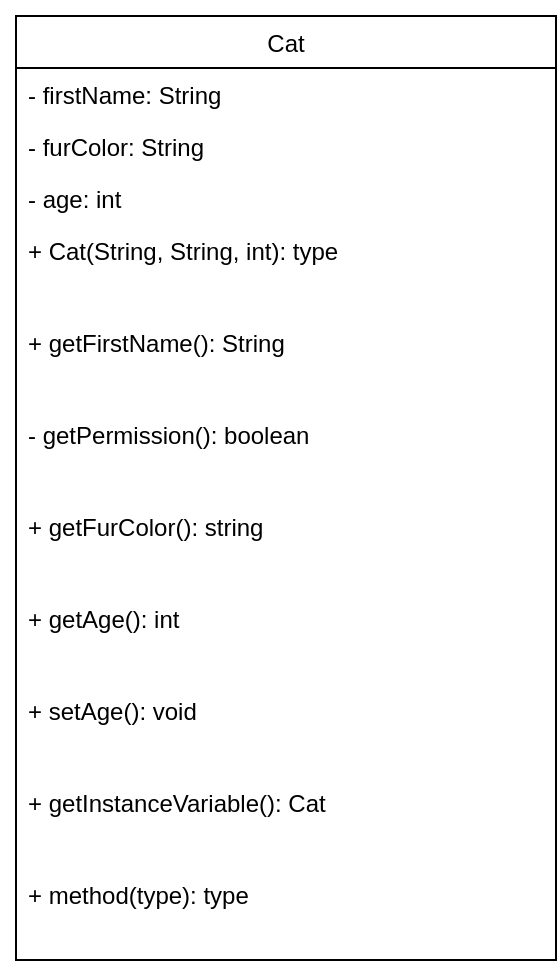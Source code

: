 <mxfile>
    <diagram id="zVDE9YTUxeGrIHKXPhJS" name="Page-1">
        <mxGraphModel dx="880" dy="638" grid="1" gridSize="10" guides="1" tooltips="1" connect="1" arrows="1" fold="1" page="1" pageScale="1" pageWidth="850" pageHeight="1100" math="0" shadow="0">
            <root>
                <mxCell id="0"/>
                <mxCell id="1" parent="0"/>
                <mxCell id="13" style="edgeStyle=none;html=1;exitX=0;exitY=0;exitDx=0;exitDy=0;entryX=0;entryY=0;entryDx=0;entryDy=0;" parent="1" source="2" target="2" edge="1">
                    <mxGeometry relative="1" as="geometry">
                        <mxPoint x="329.667" y="120.444" as="targetPoint"/>
                    </mxGeometry>
                </mxCell>
                <mxCell id="2" value="Cat" style="swimlane;fontStyle=0;childLayout=stackLayout;horizontal=1;startSize=26;fillColor=none;horizontalStack=0;resizeParent=1;resizeParentMax=0;resizeLast=0;collapsible=1;marginBottom=0;" parent="1" vertex="1">
                    <mxGeometry x="330" y="120" width="270" height="472" as="geometry"/>
                </mxCell>
                <mxCell id="3" value="- firstName: String" style="text;strokeColor=none;fillColor=none;align=left;verticalAlign=top;spacingLeft=4;spacingRight=4;overflow=hidden;rotatable=0;points=[[0,0.5],[1,0.5]];portConstraint=eastwest;" parent="2" vertex="1">
                    <mxGeometry y="26" width="270" height="26" as="geometry"/>
                </mxCell>
                <mxCell id="4" value="- furColor: String" style="text;strokeColor=none;fillColor=none;align=left;verticalAlign=top;spacingLeft=4;spacingRight=4;overflow=hidden;rotatable=0;points=[[0,0.5],[1,0.5]];portConstraint=eastwest;" parent="2" vertex="1">
                    <mxGeometry y="52" width="270" height="26" as="geometry"/>
                </mxCell>
                <mxCell id="5" value="- age: int" style="text;strokeColor=none;fillColor=none;align=left;verticalAlign=top;spacingLeft=4;spacingRight=4;overflow=hidden;rotatable=0;points=[[0,0.5],[1,0.5]];portConstraint=eastwest;" parent="2" vertex="1">
                    <mxGeometry y="78" width="270" height="26" as="geometry"/>
                </mxCell>
                <mxCell id="12" value="+ Cat(String, String, int): type" style="text;strokeColor=none;fillColor=none;align=left;verticalAlign=top;spacingLeft=4;spacingRight=4;overflow=hidden;rotatable=0;points=[[0,0.5],[1,0.5]];portConstraint=eastwest;" parent="2" vertex="1">
                    <mxGeometry y="104" width="270" height="46" as="geometry"/>
                </mxCell>
                <mxCell id="15" value="+ getFirstName(): String" style="text;strokeColor=none;fillColor=none;align=left;verticalAlign=top;spacingLeft=4;spacingRight=4;overflow=hidden;rotatable=0;points=[[0,0.5],[1,0.5]];portConstraint=eastwest;" parent="2" vertex="1">
                    <mxGeometry y="150" width="270" height="46" as="geometry"/>
                </mxCell>
                <mxCell id="16" value="- getPermission(): boolean" style="text;strokeColor=none;fillColor=none;align=left;verticalAlign=top;spacingLeft=4;spacingRight=4;overflow=hidden;rotatable=0;points=[[0,0.5],[1,0.5]];portConstraint=eastwest;" parent="2" vertex="1">
                    <mxGeometry y="196" width="270" height="46" as="geometry"/>
                </mxCell>
                <mxCell id="24" value="+ getFurColor(): string" style="text;strokeColor=none;fillColor=none;align=left;verticalAlign=top;spacingLeft=4;spacingRight=4;overflow=hidden;rotatable=0;points=[[0,0.5],[1,0.5]];portConstraint=eastwest;" parent="2" vertex="1">
                    <mxGeometry y="242" width="270" height="46" as="geometry"/>
                </mxCell>
                <mxCell id="25" value="+ getAge(): int" style="text;strokeColor=none;fillColor=none;align=left;verticalAlign=top;spacingLeft=4;spacingRight=4;overflow=hidden;rotatable=0;points=[[0,0.5],[1,0.5]];portConstraint=eastwest;" parent="2" vertex="1">
                    <mxGeometry y="288" width="270" height="46" as="geometry"/>
                </mxCell>
                <mxCell id="26" value="+ setAge(): void" style="text;strokeColor=none;fillColor=none;align=left;verticalAlign=top;spacingLeft=4;spacingRight=4;overflow=hidden;rotatable=0;points=[[0,0.5],[1,0.5]];portConstraint=eastwest;" parent="2" vertex="1">
                    <mxGeometry y="334" width="270" height="46" as="geometry"/>
                </mxCell>
                <mxCell id="37" value="+ getInstanceVariable(): Cat" style="text;strokeColor=none;fillColor=none;align=left;verticalAlign=top;spacingLeft=4;spacingRight=4;overflow=hidden;rotatable=0;points=[[0,0.5],[1,0.5]];portConstraint=eastwest;" parent="2" vertex="1">
                    <mxGeometry y="380" width="270" height="46" as="geometry"/>
                </mxCell>
                <mxCell id="38" value="+ method(type): type" style="text;strokeColor=none;fillColor=none;align=left;verticalAlign=top;spacingLeft=4;spacingRight=4;overflow=hidden;rotatable=0;points=[[0,0.5],[1,0.5]];portConstraint=eastwest;" parent="2" vertex="1">
                    <mxGeometry y="426" width="270" height="46" as="geometry"/>
                </mxCell>
            </root>
        </mxGraphModel>
    </diagram>
    <diagram name="App - Cat" id="LMieWU_iHD1oEPlIiL8i">
        <mxGraphModel dx="760" dy="369" grid="1" gridSize="10" guides="1" tooltips="1" connect="1" arrows="1" fold="1" page="1" pageScale="1" pageWidth="850" pageHeight="1100" math="0" shadow="0">
            <root>
                <mxCell id="clskB_8r0MkhXcM2876--0"/>
                <mxCell id="clskB_8r0MkhXcM2876--1" parent="clskB_8r0MkhXcM2876--0"/>
                <mxCell id="clskB_8r0MkhXcM2876--2" style="edgeStyle=none;html=1;exitX=0;exitY=0;exitDx=0;exitDy=0;entryX=0;entryY=0;entryDx=0;entryDy=0;" edge="1" parent="clskB_8r0MkhXcM2876--1" source="clskB_8r0MkhXcM2876--3" target="clskB_8r0MkhXcM2876--3">
                    <mxGeometry relative="1" as="geometry">
                        <mxPoint x="329.667" y="120.444" as="targetPoint"/>
                    </mxGeometry>
                </mxCell>
                <mxCell id="clskB_8r0MkhXcM2876--3" value="Cat" style="swimlane;fontStyle=0;childLayout=stackLayout;horizontal=1;startSize=26;fillColor=none;horizontalStack=0;resizeParent=1;resizeParentMax=0;resizeLast=0;collapsible=1;marginBottom=0;" vertex="1" parent="clskB_8r0MkhXcM2876--1">
                    <mxGeometry x="430" y="120" width="260" height="426" as="geometry"/>
                </mxCell>
                <mxCell id="clskB_8r0MkhXcM2876--4" value="- firstName: String" style="text;strokeColor=none;fillColor=none;align=left;verticalAlign=top;spacingLeft=4;spacingRight=4;overflow=hidden;rotatable=0;points=[[0,0.5],[1,0.5]];portConstraint=eastwest;" vertex="1" parent="clskB_8r0MkhXcM2876--3">
                    <mxGeometry y="26" width="260" height="26" as="geometry"/>
                </mxCell>
                <mxCell id="clskB_8r0MkhXcM2876--5" value="- furColor: String" style="text;strokeColor=none;fillColor=none;align=left;verticalAlign=top;spacingLeft=4;spacingRight=4;overflow=hidden;rotatable=0;points=[[0,0.5],[1,0.5]];portConstraint=eastwest;" vertex="1" parent="clskB_8r0MkhXcM2876--3">
                    <mxGeometry y="52" width="260" height="26" as="geometry"/>
                </mxCell>
                <mxCell id="clskB_8r0MkhXcM2876--6" value="- age: int" style="text;strokeColor=none;fillColor=none;align=left;verticalAlign=top;spacingLeft=4;spacingRight=4;overflow=hidden;rotatable=0;points=[[0,0.5],[1,0.5]];portConstraint=eastwest;" vertex="1" parent="clskB_8r0MkhXcM2876--3">
                    <mxGeometry y="78" width="260" height="26" as="geometry"/>
                </mxCell>
                <mxCell id="r6m2OeGCbLFAu4CUrzfa-10" value="+ Cat(String, String, int): type" style="text;strokeColor=none;fillColor=none;align=left;verticalAlign=top;spacingLeft=4;spacingRight=4;overflow=hidden;rotatable=0;points=[[0,0.5],[1,0.5]];portConstraint=eastwest;" vertex="1" parent="clskB_8r0MkhXcM2876--3">
                    <mxGeometry y="104" width="260" height="46" as="geometry"/>
                </mxCell>
                <mxCell id="clskB_8r0MkhXcM2876--8" value="+ getFirstName(): String" style="text;strokeColor=none;fillColor=none;align=left;verticalAlign=top;spacingLeft=4;spacingRight=4;overflow=hidden;rotatable=0;points=[[0,0.5],[1,0.5]];portConstraint=eastwest;" vertex="1" parent="clskB_8r0MkhXcM2876--3">
                    <mxGeometry y="150" width="260" height="46" as="geometry"/>
                </mxCell>
                <mxCell id="clskB_8r0MkhXcM2876--9" value="- getPermission(): boolean" style="text;strokeColor=none;fillColor=none;align=left;verticalAlign=top;spacingLeft=4;spacingRight=4;overflow=hidden;rotatable=0;points=[[0,0.5],[1,0.5]];portConstraint=eastwest;" vertex="1" parent="clskB_8r0MkhXcM2876--3">
                    <mxGeometry y="196" width="260" height="46" as="geometry"/>
                </mxCell>
                <mxCell id="clskB_8r0MkhXcM2876--10" value="+ getFurColor(): string" style="text;strokeColor=none;fillColor=none;align=left;verticalAlign=top;spacingLeft=4;spacingRight=4;overflow=hidden;rotatable=0;points=[[0,0.5],[1,0.5]];portConstraint=eastwest;" vertex="1" parent="clskB_8r0MkhXcM2876--3">
                    <mxGeometry y="242" width="260" height="46" as="geometry"/>
                </mxCell>
                <mxCell id="clskB_8r0MkhXcM2876--11" value="+ getAge(): int" style="text;strokeColor=none;fillColor=none;align=left;verticalAlign=top;spacingLeft=4;spacingRight=4;overflow=hidden;rotatable=0;points=[[0,0.5],[1,0.5]];portConstraint=eastwest;" vertex="1" parent="clskB_8r0MkhXcM2876--3">
                    <mxGeometry y="288" width="260" height="46" as="geometry"/>
                </mxCell>
                <mxCell id="clskB_8r0MkhXcM2876--12" value="+ setAge(): void" style="text;strokeColor=none;fillColor=none;align=left;verticalAlign=top;spacingLeft=4;spacingRight=4;overflow=hidden;rotatable=0;points=[[0,0.5],[1,0.5]];portConstraint=eastwest;" vertex="1" parent="clskB_8r0MkhXcM2876--3">
                    <mxGeometry y="334" width="260" height="46" as="geometry"/>
                </mxCell>
                <mxCell id="clskB_8r0MkhXcM2876--13" value="+ getInstanceVariable(): Cat" style="text;strokeColor=none;fillColor=none;align=left;verticalAlign=top;spacingLeft=4;spacingRight=4;overflow=hidden;rotatable=0;points=[[0,0.5],[1,0.5]];portConstraint=eastwest;" vertex="1" parent="clskB_8r0MkhXcM2876--3">
                    <mxGeometry y="380" width="260" height="46" as="geometry"/>
                </mxCell>
                <mxCell id="r6m2OeGCbLFAu4CUrzfa-0" value="App" style="swimlane;fontStyle=1;align=center;verticalAlign=top;childLayout=stackLayout;horizontal=1;startSize=26;horizontalStack=0;resizeParent=1;resizeParentMax=0;resizeLast=0;collapsible=1;marginBottom=0;" vertex="1" parent="clskB_8r0MkhXcM2876--1">
                    <mxGeometry x="70" y="120" width="160" height="86" as="geometry"/>
                </mxCell>
                <mxCell id="r6m2OeGCbLFAu4CUrzfa-2" value="" style="line;strokeWidth=1;fillColor=none;align=left;verticalAlign=middle;spacingTop=-1;spacingLeft=3;spacingRight=3;rotatable=0;labelPosition=right;points=[];portConstraint=eastwest;strokeColor=inherit;" vertex="1" parent="r6m2OeGCbLFAu4CUrzfa-0">
                    <mxGeometry y="26" width="160" height="8" as="geometry"/>
                </mxCell>
                <mxCell id="r6m2OeGCbLFAu4CUrzfa-3" value="+ main(String[]): void" style="text;strokeColor=none;fillColor=none;align=left;verticalAlign=top;spacingLeft=4;spacingRight=4;overflow=hidden;rotatable=0;points=[[0,0.5],[1,0.5]];portConstraint=eastwest;" vertex="1" parent="r6m2OeGCbLFAu4CUrzfa-0">
                    <mxGeometry y="34" width="160" height="26" as="geometry"/>
                </mxCell>
                <mxCell id="r6m2OeGCbLFAu4CUrzfa-4" value="+ output(String):Void " style="text;strokeColor=none;fillColor=none;align=left;verticalAlign=top;spacingLeft=4;spacingRight=4;overflow=hidden;rotatable=0;points=[[0,0.5],[1,0.5]];portConstraint=eastwest;" vertex="1" parent="r6m2OeGCbLFAu4CUrzfa-0">
                    <mxGeometry y="60" width="160" height="26" as="geometry"/>
                </mxCell>
                <mxCell id="r6m2OeGCbLFAu4CUrzfa-9" value="" style="endArrow=open;endFill=1;endSize=12;html=1;exitX=1;exitY=0.5;exitDx=0;exitDy=0;" edge="1" parent="clskB_8r0MkhXcM2876--1" source="r6m2OeGCbLFAu4CUrzfa-3">
                    <mxGeometry width="160" relative="1" as="geometry">
                        <mxPoint x="260" y="170" as="sourcePoint"/>
                        <mxPoint x="430" y="167" as="targetPoint"/>
                    </mxGeometry>
                </mxCell>
            </root>
        </mxGraphModel>
    </diagram>
</mxfile>